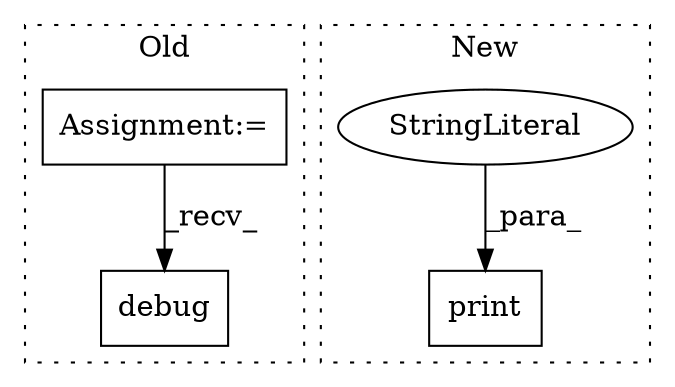 digraph G {
subgraph cluster0 {
1 [label="debug" a="32" s="1818,1842" l="6,1" shape="box"];
3 [label="Assignment:=" a="7" s="1678" l="1" shape="box"];
label = "Old";
style="dotted";
}
subgraph cluster1 {
2 [label="print" a="32" s="1535,1556" l="6,1" shape="box"];
4 [label="StringLiteral" a="45" s="1541" l="15" shape="ellipse"];
label = "New";
style="dotted";
}
3 -> 1 [label="_recv_"];
4 -> 2 [label="_para_"];
}